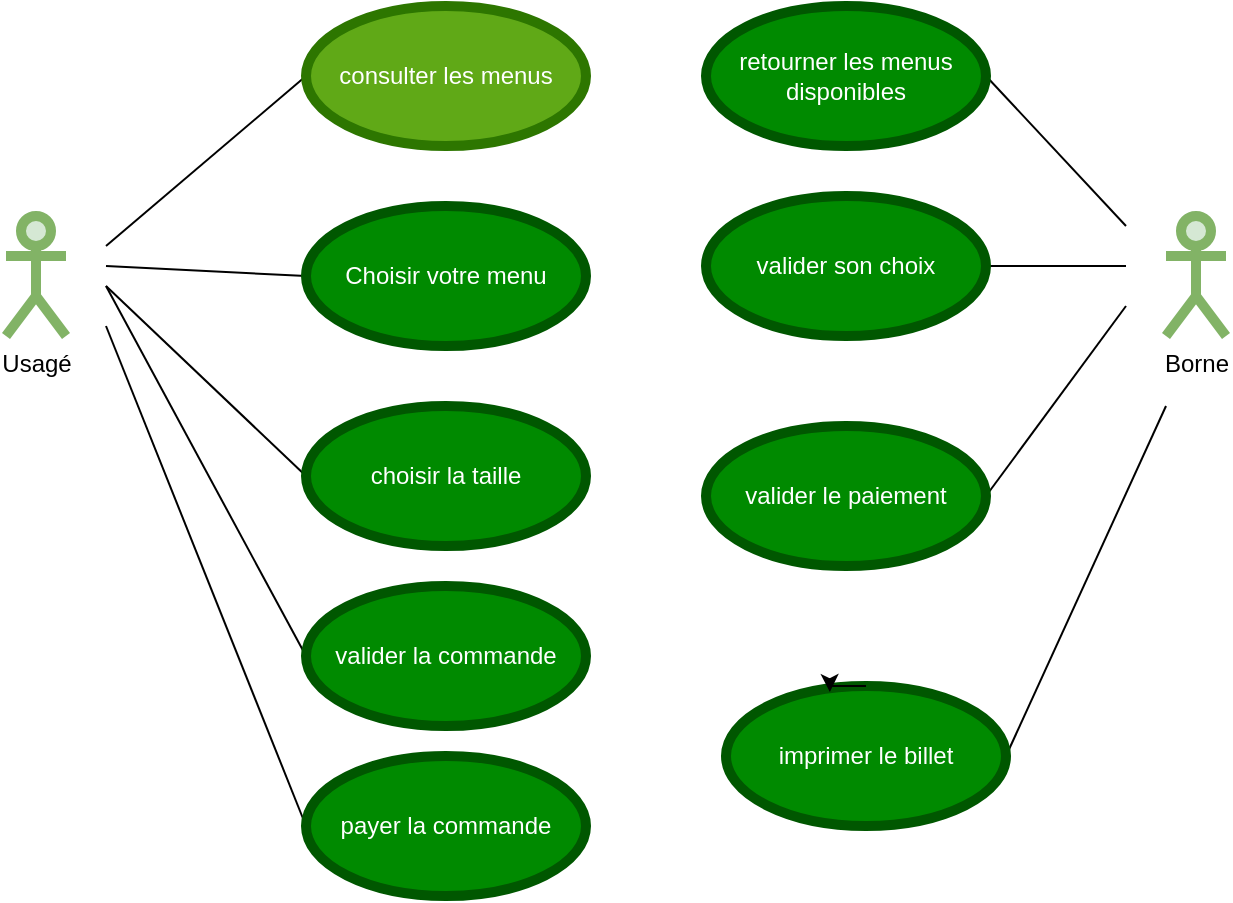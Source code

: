 <mxfile version="18.1.3" type="device" pages="3"><diagram id="qSWcqeyX1PY0JCkVZZES" name="Domain"><mxGraphModel dx="851" dy="548" grid="1" gridSize="10" guides="1" tooltips="1" connect="1" arrows="1" fold="1" page="1" pageScale="1" pageWidth="827" pageHeight="1169" math="0" shadow="0"><root><mxCell id="0"/><mxCell id="1" parent="0"/><mxCell id="cAbYgp_S6bJzklu1fC_D-1" value="Usagé" style="shape=umlActor;verticalLabelPosition=bottom;verticalAlign=top;html=1;fillColor=#d5e8d4;strokeColor=#82b366;strokeWidth=5;" parent="1" vertex="1"><mxGeometry x="140" y="245" width="30" height="60" as="geometry"/></mxCell><mxCell id="1ZliL8_NM9iQM7zesTma-1" style="rounded=0;orthogonalLoop=1;jettySize=auto;html=1;exitX=0;exitY=0.5;exitDx=0;exitDy=0;endArrow=none;endFill=0;strokeColor=#000000;" parent="1" source="cAbYgp_S6bJzklu1fC_D-4" edge="1"><mxGeometry relative="1" as="geometry"><mxPoint x="190" y="260" as="targetPoint"/></mxGeometry></mxCell><mxCell id="cAbYgp_S6bJzklu1fC_D-4" value="consulter les menus" style="ellipse;whiteSpace=wrap;html=1;fillColor=#60a917;strokeColor=#2D7600;strokeWidth=5;fontColor=#ffffff;" parent="1" vertex="1"><mxGeometry x="290" y="140" width="140" height="70" as="geometry"/></mxCell><mxCell id="1ZliL8_NM9iQM7zesTma-2" style="edgeStyle=none;rounded=0;orthogonalLoop=1;jettySize=auto;html=1;exitX=0;exitY=0.5;exitDx=0;exitDy=0;endArrow=none;endFill=0;strokeColor=#000000;" parent="1" source="cAbYgp_S6bJzklu1fC_D-5" edge="1"><mxGeometry relative="1" as="geometry"><mxPoint x="190" y="270" as="targetPoint"/></mxGeometry></mxCell><mxCell id="cAbYgp_S6bJzklu1fC_D-5" value="Choisir votre menu" style="ellipse;whiteSpace=wrap;html=1;fillColor=#008a00;strokeColor=#005700;strokeWidth=5;fontColor=#ffffff;" parent="1" vertex="1"><mxGeometry x="290" y="240" width="140" height="70" as="geometry"/></mxCell><mxCell id="1ZliL8_NM9iQM7zesTma-3" style="edgeStyle=none;rounded=0;orthogonalLoop=1;jettySize=auto;html=1;exitX=0;exitY=0.5;exitDx=0;exitDy=0;endArrow=none;endFill=0;strokeColor=#000000;" parent="1" source="cAbYgp_S6bJzklu1fC_D-6" edge="1"><mxGeometry relative="1" as="geometry"><mxPoint x="190" y="280" as="targetPoint"/></mxGeometry></mxCell><mxCell id="cAbYgp_S6bJzklu1fC_D-6" value="choisir la taille" style="ellipse;whiteSpace=wrap;html=1;fillColor=#008a00;strokeColor=#005700;strokeWidth=5;fontColor=#ffffff;" parent="1" vertex="1"><mxGeometry x="290" y="340" width="140" height="70" as="geometry"/></mxCell><mxCell id="cAbYgp_S6bJzklu1fC_D-9" value="Borne" style="shape=umlActor;verticalLabelPosition=bottom;verticalAlign=top;html=1;fillColor=#d5e8d4;strokeColor=#82b366;strokeWidth=5;" parent="1" vertex="1"><mxGeometry x="720" y="245" width="30" height="60" as="geometry"/></mxCell><mxCell id="1ZliL8_NM9iQM7zesTma-7" style="edgeStyle=none;rounded=0;orthogonalLoop=1;jettySize=auto;html=1;exitX=1;exitY=0.5;exitDx=0;exitDy=0;endArrow=none;endFill=0;strokeColor=#000000;" parent="1" source="cAbYgp_S6bJzklu1fC_D-11" edge="1"><mxGeometry relative="1" as="geometry"><mxPoint x="700" y="290" as="targetPoint"/></mxGeometry></mxCell><mxCell id="cAbYgp_S6bJzklu1fC_D-11" value="valider le paiement" style="ellipse;whiteSpace=wrap;html=1;fillColor=#008a00;strokeColor=#005700;strokeWidth=5;fontColor=#ffffff;" parent="1" vertex="1"><mxGeometry x="490" y="350" width="140" height="70" as="geometry"/></mxCell><mxCell id="1ZliL8_NM9iQM7zesTma-5" style="edgeStyle=none;rounded=0;orthogonalLoop=1;jettySize=auto;html=1;exitX=1;exitY=0.5;exitDx=0;exitDy=0;endArrow=none;endFill=0;strokeColor=#000000;" parent="1" source="cAbYgp_S6bJzklu1fC_D-12" edge="1"><mxGeometry relative="1" as="geometry"><mxPoint x="700" y="250" as="targetPoint"/></mxGeometry></mxCell><mxCell id="cAbYgp_S6bJzklu1fC_D-12" value="retourner les menus disponibles" style="ellipse;whiteSpace=wrap;html=1;fillColor=#008a00;strokeColor=#005700;strokeWidth=5;fontColor=#ffffff;" parent="1" vertex="1"><mxGeometry x="490" y="140" width="140" height="70" as="geometry"/></mxCell><mxCell id="1ZliL8_NM9iQM7zesTma-6" style="edgeStyle=none;rounded=0;orthogonalLoop=1;jettySize=auto;html=1;exitX=1;exitY=0.5;exitDx=0;exitDy=0;endArrow=none;endFill=0;strokeColor=#000000;" parent="1" source="cAbYgp_S6bJzklu1fC_D-13" edge="1"><mxGeometry relative="1" as="geometry"><mxPoint x="700" y="270" as="targetPoint"/></mxGeometry></mxCell><mxCell id="cAbYgp_S6bJzklu1fC_D-13" value="valider son choix" style="ellipse;whiteSpace=wrap;html=1;fillColor=#008a00;strokeColor=#005700;strokeWidth=5;fontColor=#ffffff;" parent="1" vertex="1"><mxGeometry x="490" y="235" width="140" height="70" as="geometry"/></mxCell><mxCell id="1ZliL8_NM9iQM7zesTma-10" style="edgeStyle=none;rounded=0;orthogonalLoop=1;jettySize=auto;html=1;exitX=0;exitY=0.5;exitDx=0;exitDy=0;endArrow=none;endFill=0;strokeColor=#000000;" parent="1" source="1ZliL8_NM9iQM7zesTma-9" edge="1"><mxGeometry relative="1" as="geometry"><mxPoint x="190" y="300" as="targetPoint"/></mxGeometry></mxCell><mxCell id="1ZliL8_NM9iQM7zesTma-9" value="payer la commande" style="ellipse;whiteSpace=wrap;html=1;fillColor=#008a00;strokeColor=#005700;strokeWidth=5;fontColor=#ffffff;" parent="1" vertex="1"><mxGeometry x="290" y="515" width="140" height="70" as="geometry"/></mxCell><mxCell id="stL0QrmqlzM0OySTMaIn-1" style="edgeStyle=none;rounded=0;orthogonalLoop=1;jettySize=auto;html=1;exitX=0;exitY=0.5;exitDx=0;exitDy=0;endArrow=none;endFill=0;strokeColor=#000000;" parent="1" source="stL0QrmqlzM0OySTMaIn-2" edge="1"><mxGeometry relative="1" as="geometry"><mxPoint x="190" y="280" as="targetPoint"/><mxPoint x="290" y="475" as="sourcePoint"/></mxGeometry></mxCell><mxCell id="stL0QrmqlzM0OySTMaIn-2" value="valider la commande" style="ellipse;whiteSpace=wrap;html=1;fillColor=#008a00;strokeColor=#005700;strokeWidth=5;fontColor=#ffffff;" parent="1" vertex="1"><mxGeometry x="290" y="430" width="140" height="70" as="geometry"/></mxCell><mxCell id="stL0QrmqlzM0OySTMaIn-3" style="edgeStyle=none;rounded=0;orthogonalLoop=1;jettySize=auto;html=1;exitX=1;exitY=0.5;exitDx=0;exitDy=0;endArrow=none;endFill=0;strokeColor=#000000;" parent="1" source="stL0QrmqlzM0OySTMaIn-4" edge="1"><mxGeometry relative="1" as="geometry"><mxPoint x="720" y="340" as="targetPoint"/><mxPoint x="660" y="515" as="sourcePoint"/></mxGeometry></mxCell><mxCell id="stL0QrmqlzM0OySTMaIn-4" value="imprimer le billet" style="ellipse;whiteSpace=wrap;html=1;fillColor=#008a00;strokeColor=#005700;strokeWidth=5;fontColor=#ffffff;" parent="1" vertex="1"><mxGeometry x="500" y="480" width="140" height="70" as="geometry"/></mxCell><mxCell id="stL0QrmqlzM0OySTMaIn-6" style="edgeStyle=orthogonalEdgeStyle;rounded=0;orthogonalLoop=1;jettySize=auto;html=1;exitX=0.5;exitY=0;exitDx=0;exitDy=0;entryX=0.371;entryY=0.043;entryDx=0;entryDy=0;entryPerimeter=0;" parent="1" source="stL0QrmqlzM0OySTMaIn-4" target="stL0QrmqlzM0OySTMaIn-4" edge="1"><mxGeometry relative="1" as="geometry"/></mxCell></root></mxGraphModel></diagram><diagram id="hyN9mnhk2iYmIXHClQbm" name="State Transitions"><mxGraphModel dx="851" dy="548" grid="1" gridSize="10" guides="1" tooltips="1" connect="1" arrows="1" fold="1" page="1" pageScale="1" pageWidth="827" pageHeight="1169" math="0" shadow="0"><root><mxCell id="Rbtr9FAE1frM3nGYylWH-0"/><mxCell id="Rbtr9FAE1frM3nGYylWH-1" parent="Rbtr9FAE1frM3nGYylWH-0"/><mxCell id="Rbtr9FAE1frM3nGYylWH-2" value="" style="ellipse;html=1;shape=startState;fillColor=#000000;strokeColor=#ff0000;" parent="Rbtr9FAE1frM3nGYylWH-1" vertex="1"><mxGeometry x="220" y="20" width="30" height="30" as="geometry"/></mxCell><mxCell id="Rbtr9FAE1frM3nGYylWH-3" value="DemanderListeSéances" style="edgeStyle=orthogonalEdgeStyle;html=1;verticalAlign=bottom;endArrow=classicThin;endSize=8;strokeColor=#000000;rounded=0;endFill=1;" parent="Rbtr9FAE1frM3nGYylWH-1" source="Rbtr9FAE1frM3nGYylWH-2" edge="1"><mxGeometry relative="1" as="geometry"><mxPoint x="235" y="130" as="targetPoint"/></mxGeometry></mxCell><mxCell id="Rbtr9FAE1frM3nGYylWH-27" style="edgeStyle=orthogonalEdgeStyle;rounded=0;orthogonalLoop=1;jettySize=auto;html=1;exitX=1;exitY=0.5;exitDx=0;exitDy=0;endArrow=classicThin;endFill=1;strokeColor=#000000;" parent="Rbtr9FAE1frM3nGYylWH-1" source="Rbtr9FAE1frM3nGYylWH-5" target="Rbtr9FAE1frM3nGYylWH-23" edge="1"><mxGeometry relative="1" as="geometry"/></mxCell><mxCell id="Tp6iFTM7f776iIURU576-0" style="edgeStyle=orthogonalEdgeStyle;rounded=0;orthogonalLoop=1;jettySize=auto;html=1;exitX=0.5;exitY=0;exitDx=0;exitDy=0;" edge="1" parent="Rbtr9FAE1frM3nGYylWH-1" source="Rbtr9FAE1frM3nGYylWH-5"><mxGeometry relative="1" as="geometry"><mxPoint x="235" y="100" as="targetPoint"/></mxGeometry></mxCell><mxCell id="Rbtr9FAE1frM3nGYylWH-5" value="Consultée" style="rounded=1;whiteSpace=wrap;html=1;arcSize=40;fontColor=#ffffff;fillColor=#60a917;strokeColor=#2D7600;" parent="Rbtr9FAE1frM3nGYylWH-1" vertex="1"><mxGeometry x="175" y="120" width="120" height="40" as="geometry"/></mxCell><mxCell id="Rbtr9FAE1frM3nGYylWH-6" value="" style="edgeStyle=orthogonalEdgeStyle;html=1;verticalAlign=bottom;endArrow=classicThin;endSize=8;strokeColor=#000000;rounded=0;endFill=1;" parent="Rbtr9FAE1frM3nGYylWH-1" source="Rbtr9FAE1frM3nGYylWH-5" edge="1"><mxGeometry relative="1" as="geometry"><mxPoint x="230" y="210" as="targetPoint"/></mxGeometry></mxCell><mxCell id="Rbtr9FAE1frM3nGYylWH-7" value="SélectionnerSéance" style="edgeLabel;html=1;align=center;verticalAlign=middle;resizable=0;points=[];" parent="Rbtr9FAE1frM3nGYylWH-6" vertex="1" connectable="0"><mxGeometry x="-0.3" y="2" relative="1" as="geometry"><mxPoint as="offset"/></mxGeometry></mxCell><mxCell id="Rbtr9FAE1frM3nGYylWH-26" style="edgeStyle=orthogonalEdgeStyle;rounded=0;orthogonalLoop=1;jettySize=auto;html=1;exitX=1;exitY=0.5;exitDx=0;exitDy=0;endArrow=classicThin;endFill=1;strokeColor=#000000;" parent="Rbtr9FAE1frM3nGYylWH-1" source="Rbtr9FAE1frM3nGYylWH-8" target="Rbtr9FAE1frM3nGYylWH-23" edge="1"><mxGeometry relative="1" as="geometry"/></mxCell><mxCell id="Rbtr9FAE1frM3nGYylWH-29" value="AnnulerCommande" style="edgeLabel;html=1;align=center;verticalAlign=middle;resizable=0;points=[];" parent="Rbtr9FAE1frM3nGYylWH-26" vertex="1" connectable="0"><mxGeometry x="-0.673" y="-2" relative="1" as="geometry"><mxPoint as="offset"/></mxGeometry></mxCell><mxCell id="Rbtr9FAE1frM3nGYylWH-8" value="Séance Sélectionnée" style="rounded=1;whiteSpace=wrap;html=1;arcSize=40;fontColor=#ffffff;fillColor=#60a917;strokeColor=#2D7600;" parent="Rbtr9FAE1frM3nGYylWH-1" vertex="1"><mxGeometry x="175" y="210" width="120" height="40" as="geometry"/></mxCell><mxCell id="Rbtr9FAE1frM3nGYylWH-17" value="Valider" style="edgeStyle=orthogonalEdgeStyle;rounded=0;orthogonalLoop=1;jettySize=auto;html=1;endArrow=classicThin;endFill=1;strokeColor=#000000;" parent="Rbtr9FAE1frM3nGYylWH-1" source="Rbtr9FAE1frM3nGYylWH-12" target="Rbtr9FAE1frM3nGYylWH-16" edge="1"><mxGeometry relative="1" as="geometry"/></mxCell><mxCell id="Rbtr9FAE1frM3nGYylWH-25" style="edgeStyle=orthogonalEdgeStyle;rounded=0;orthogonalLoop=1;jettySize=auto;html=1;exitX=1;exitY=0.5;exitDx=0;exitDy=0;endArrow=classicThin;endFill=1;strokeColor=#000000;entryX=0.5;entryY=0;entryDx=0;entryDy=0;" parent="Rbtr9FAE1frM3nGYylWH-1" source="Rbtr9FAE1frM3nGYylWH-12" target="Rbtr9FAE1frM3nGYylWH-23" edge="1"><mxGeometry relative="1" as="geometry"><mxPoint x="500" y="590" as="targetPoint"/></mxGeometry></mxCell><mxCell id="Rbtr9FAE1frM3nGYylWH-28" value="AnnulerCommande" style="edgeLabel;html=1;align=center;verticalAlign=middle;resizable=0;points=[];" parent="Rbtr9FAE1frM3nGYylWH-25" vertex="1" connectable="0"><mxGeometry x="-0.591" y="-1" relative="1" as="geometry"><mxPoint as="offset"/></mxGeometry></mxCell><mxCell id="Rbtr9FAE1frM3nGYylWH-12" value="Billet Sélectionné" style="rounded=1;whiteSpace=wrap;html=1;arcSize=40;fontColor=#ffffff;fillColor=#60a917;strokeColor=#2D7600;" parent="Rbtr9FAE1frM3nGYylWH-1" vertex="1"><mxGeometry x="175" y="350" width="120" height="40" as="geometry"/></mxCell><mxCell id="Rbtr9FAE1frM3nGYylWH-19" value="" style="edgeStyle=orthogonalEdgeStyle;rounded=0;orthogonalLoop=1;jettySize=auto;html=1;endArrow=classicThin;endFill=1;strokeColor=#000000;" parent="Rbtr9FAE1frM3nGYylWH-1" source="Rbtr9FAE1frM3nGYylWH-16" target="Rbtr9FAE1frM3nGYylWH-18" edge="1"><mxGeometry relative="1" as="geometry"/></mxCell><mxCell id="Rbtr9FAE1frM3nGYylWH-20" value="PayerCommande" style="edgeLabel;html=1;align=center;verticalAlign=middle;resizable=0;points=[];" parent="Rbtr9FAE1frM3nGYylWH-19" vertex="1" connectable="0"><mxGeometry x="-0.25" y="-1" relative="1" as="geometry"><mxPoint as="offset"/></mxGeometry></mxCell><mxCell id="Rbtr9FAE1frM3nGYylWH-24" value="AnnulerCommande" style="edgeStyle=orthogonalEdgeStyle;rounded=0;orthogonalLoop=1;jettySize=auto;html=1;exitX=1;exitY=0.5;exitDx=0;exitDy=0;endArrow=classicThin;endFill=1;strokeColor=#000000;" parent="Rbtr9FAE1frM3nGYylWH-1" source="Rbtr9FAE1frM3nGYylWH-16" target="Rbtr9FAE1frM3nGYylWH-23" edge="1"><mxGeometry x="-0.311" relative="1" as="geometry"><mxPoint as="offset"/></mxGeometry></mxCell><mxCell id="Rbtr9FAE1frM3nGYylWH-16" value="Validée" style="rounded=1;whiteSpace=wrap;html=1;arcSize=40;fontColor=#ffffff;fillColor=#60a917;strokeColor=#2D7600;" parent="Rbtr9FAE1frM3nGYylWH-1" vertex="1"><mxGeometry x="175" y="470" width="120" height="40" as="geometry"/></mxCell><mxCell id="fGHWEqzHFvjZ1_uL51X3-1" value="" style="edgeStyle=orthogonalEdgeStyle;rounded=0;orthogonalLoop=1;jettySize=auto;html=1;" parent="Rbtr9FAE1frM3nGYylWH-1" source="Rbtr9FAE1frM3nGYylWH-18" target="fGHWEqzHFvjZ1_uL51X3-0" edge="1"><mxGeometry relative="1" as="geometry"/></mxCell><mxCell id="fGHWEqzHFvjZ1_uL51X3-2" value="ImprimerBillet" style="edgeLabel;html=1;align=center;verticalAlign=middle;resizable=0;points=[];" parent="fGHWEqzHFvjZ1_uL51X3-1" vertex="1" connectable="0"><mxGeometry x="-0.35" y="-3" relative="1" as="geometry"><mxPoint as="offset"/></mxGeometry></mxCell><mxCell id="Rbtr9FAE1frM3nGYylWH-18" value="Payée" style="rounded=1;whiteSpace=wrap;html=1;arcSize=40;fontColor=#ffffff;fillColor=#60a917;strokeColor=#2D7600;" parent="Rbtr9FAE1frM3nGYylWH-1" vertex="1"><mxGeometry x="175" y="590" width="120" height="40" as="geometry"/></mxCell><mxCell id="Rbtr9FAE1frM3nGYylWH-23" value="" style="ellipse;html=1;shape=endState;fillColor=#000000;strokeColor=#ff0000;" parent="Rbtr9FAE1frM3nGYylWH-1" vertex="1"><mxGeometry x="480" y="595" width="30" height="30" as="geometry"/></mxCell><mxCell id="fGHWEqzHFvjZ1_uL51X3-3" style="edgeStyle=orthogonalEdgeStyle;rounded=0;orthogonalLoop=1;jettySize=auto;html=1;exitX=1;exitY=0.5;exitDx=0;exitDy=0;entryX=0.5;entryY=1;entryDx=0;entryDy=0;" parent="Rbtr9FAE1frM3nGYylWH-1" source="fGHWEqzHFvjZ1_uL51X3-0" target="Rbtr9FAE1frM3nGYylWH-23" edge="1"><mxGeometry relative="1" as="geometry"/></mxCell><mxCell id="fGHWEqzHFvjZ1_uL51X3-5" value="Terminer" style="edgeLabel;html=1;align=center;verticalAlign=middle;resizable=0;points=[];" parent="fGHWEqzHFvjZ1_uL51X3-3" vertex="1" connectable="0"><mxGeometry x="-0.272" y="1" relative="1" as="geometry"><mxPoint as="offset"/></mxGeometry></mxCell><mxCell id="fGHWEqzHFvjZ1_uL51X3-0" value="Imprimé" style="rounded=1;whiteSpace=wrap;html=1;arcSize=40;fontColor=#ffffff;fillColor=#60a917;strokeColor=#2D7600;" parent="Rbtr9FAE1frM3nGYylWH-1" vertex="1"><mxGeometry x="175" y="710" width="120" height="40" as="geometry"/></mxCell><mxCell id="fGHWEqzHFvjZ1_uL51X3-4" value="PayerCommande" style="edgeStyle=orthogonalEdgeStyle;rounded=0;orthogonalLoop=1;jettySize=auto;html=1;exitX=1;exitY=0.5;exitDx=0;exitDy=0;entryX=0.5;entryY=0;entryDx=0;entryDy=0;" parent="Rbtr9FAE1frM3nGYylWH-1" source="Rbtr9FAE1frM3nGYylWH-18" target="Rbtr9FAE1frM3nGYylWH-18" edge="1"><mxGeometry relative="1" as="geometry"><Array as="points"><mxPoint x="370" y="610"/><mxPoint x="370" y="570"/><mxPoint x="235" y="570"/></Array></mxGeometry></mxCell><mxCell id="Tp6iFTM7f776iIURU576-5" style="edgeStyle=orthogonalEdgeStyle;rounded=0;orthogonalLoop=1;jettySize=auto;html=1;exitX=0.5;exitY=1;exitDx=0;exitDy=0;entryX=0.5;entryY=0;entryDx=0;entryDy=0;" edge="1" parent="Rbtr9FAE1frM3nGYylWH-1" source="Tp6iFTM7f776iIURU576-1" target="Tp6iFTM7f776iIURU576-2"><mxGeometry relative="1" as="geometry"/></mxCell><mxCell id="Tp6iFTM7f776iIURU576-1" value="Choisir la taille" style="rounded=1;whiteSpace=wrap;html=1;fillColor=#60a917;fontColor=#ffffff;strokeColor=#2D7600;" vertex="1" parent="Rbtr9FAE1frM3nGYylWH-1"><mxGeometry x="175" y="260" width="120" height="30" as="geometry"/></mxCell><mxCell id="Tp6iFTM7f776iIURU576-6" style="edgeStyle=orthogonalEdgeStyle;rounded=0;orthogonalLoop=1;jettySize=auto;html=1;exitX=0.5;exitY=1;exitDx=0;exitDy=0;entryX=0.5;entryY=0;entryDx=0;entryDy=0;" edge="1" parent="Rbtr9FAE1frM3nGYylWH-1" source="Tp6iFTM7f776iIURU576-2" target="Rbtr9FAE1frM3nGYylWH-12"><mxGeometry relative="1" as="geometry"/></mxCell><mxCell id="Tp6iFTM7f776iIURU576-2" value="valider la commande" style="rounded=1;whiteSpace=wrap;html=1;" vertex="1" parent="Rbtr9FAE1frM3nGYylWH-1"><mxGeometry x="175" y="310" width="120" height="30" as="geometry"/></mxCell><mxCell id="Tp6iFTM7f776iIURU576-3" value="" style="endArrow=classic;html=1;rounded=0;exitX=0.5;exitY=1;exitDx=0;exitDy=0;entryX=0.5;entryY=0;entryDx=0;entryDy=0;" edge="1" parent="Rbtr9FAE1frM3nGYylWH-1" source="Rbtr9FAE1frM3nGYylWH-8" target="Tp6iFTM7f776iIURU576-1"><mxGeometry width="50" height="50" relative="1" as="geometry"><mxPoint x="390" y="310" as="sourcePoint"/><mxPoint x="440" y="260" as="targetPoint"/></mxGeometry></mxCell></root></mxGraphModel></diagram><diagram id="8zoywSWNw-x_w5I1zYci" name="Class Diagram"><mxGraphModel dx="851" dy="548" grid="1" gridSize="10" guides="1" tooltips="1" connect="1" arrows="1" fold="1" page="1" pageScale="1" pageWidth="827" pageHeight="1169" math="0" shadow="0"><root><mxCell id="DfB6PvP6KzGTaxmnqBhy-0"/><mxCell id="DfB6PvP6KzGTaxmnqBhy-1" parent="DfB6PvP6KzGTaxmnqBhy-0"/><mxCell id="sYF2WMH-LWW7s0FnEUFm-15" value="" style="edgeStyle=none;rounded=0;orthogonalLoop=1;jettySize=auto;html=1;endArrow=none;endFill=0;strokeColor=#000000;" parent="DfB6PvP6KzGTaxmnqBhy-1" source="sYF2WMH-LWW7s0FnEUFm-4" target="sYF2WMH-LWW7s0FnEUFm-10" edge="1"><mxGeometry relative="1" as="geometry"/></mxCell><mxCell id="sYF2WMH-LWW7s0FnEUFm-4" value="menu" style="swimlane;fontStyle=1;align=center;verticalAlign=top;childLayout=stackLayout;horizontal=1;startSize=26;horizontalStack=0;resizeParent=1;resizeParentMax=0;resizeLast=0;collapsible=1;marginBottom=0;rounded=1;strokeWidth=5;fillColor=#fff2cc;strokeColor=#d6b656;" parent="DfB6PvP6KzGTaxmnqBhy-1" vertex="1"><mxGeometry x="362.5" y="170" width="160" height="86" as="geometry"/></mxCell><mxCell id="sYF2WMH-LWW7s0FnEUFm-5" value="+ type menu_jus: string" style="text;strokeColor=none;fillColor=none;align=left;verticalAlign=top;spacingLeft=4;spacingRight=4;overflow=hidden;rotatable=0;points=[[0,0.5],[1,0.5]];portConstraint=eastwest;rounded=1;" parent="sYF2WMH-LWW7s0FnEUFm-4" vertex="1"><mxGeometry y="26" width="160" height="26" as="geometry"/></mxCell><mxCell id="sYF2WMH-LWW7s0FnEUFm-8" value="+ affiche: string" style="text;strokeColor=none;fillColor=none;align=left;verticalAlign=top;spacingLeft=4;spacingRight=4;overflow=hidden;rotatable=0;points=[[0,0.5],[1,0.5]];portConstraint=eastwest;rounded=1;" parent="sYF2WMH-LWW7s0FnEUFm-4" vertex="1"><mxGeometry y="52" width="160" height="26" as="geometry"/></mxCell><mxCell id="sYF2WMH-LWW7s0FnEUFm-6" value="" style="line;strokeWidth=1;fillColor=none;align=left;verticalAlign=middle;spacingTop=-1;spacingLeft=3;spacingRight=3;rotatable=0;labelPosition=right;points=[];portConstraint=eastwest;rounded=1;" parent="sYF2WMH-LWW7s0FnEUFm-4" vertex="1"><mxGeometry y="78" width="160" height="8" as="geometry"/></mxCell><mxCell id="sYF2WMH-LWW7s0FnEUFm-10" value="Borne" style="swimlane;fontStyle=1;align=center;verticalAlign=top;childLayout=stackLayout;horizontal=1;startSize=26;horizontalStack=0;resizeParent=1;resizeParentMax=0;resizeLast=0;collapsible=1;marginBottom=0;rounded=1;strokeWidth=5;fillColor=#ffe6cc;strokeColor=#d79b00;" parent="DfB6PvP6KzGTaxmnqBhy-1" vertex="1"><mxGeometry x="285" y="392" width="315" height="294" as="geometry"/></mxCell><mxCell id="sYF2WMH-LWW7s0FnEUFm-11" value="+ ListeSeance: Array&lt;menu_jus&gt;" style="text;strokeColor=none;fillColor=none;align=left;verticalAlign=top;spacingLeft=4;spacingRight=4;overflow=hidden;rotatable=0;points=[[0,0.5],[1,0.5]];portConstraint=eastwest;rounded=1;" parent="sYF2WMH-LWW7s0FnEUFm-10" vertex="1"><mxGeometry y="26" width="315" height="26" as="geometry"/></mxCell><mxCell id="sYF2WMH-LWW7s0FnEUFm-19" value="+ SeanceSelectionnee: menu_jus" style="text;strokeColor=none;fillColor=none;align=left;verticalAlign=top;spacingLeft=4;spacingRight=4;overflow=hidden;rotatable=0;points=[[0,0.5],[1,0.5]];portConstraint=eastwest;rounded=1;" parent="sYF2WMH-LWW7s0FnEUFm-10" vertex="1"><mxGeometry y="52" width="315" height="26" as="geometry"/></mxCell><mxCell id="sYF2WMH-LWW7s0FnEUFm-20" value="+ BilletsSelectionnes: Array&lt;Billet&gt;" style="text;strokeColor=none;fillColor=none;align=left;verticalAlign=top;spacingLeft=4;spacingRight=4;overflow=hidden;rotatable=0;points=[[0,0.5],[1,0.5]];portConstraint=eastwest;rounded=1;" parent="sYF2WMH-LWW7s0FnEUFm-10" vertex="1"><mxGeometry y="78" width="315" height="26" as="geometry"/></mxCell><mxCell id="sYF2WMH-LWW7s0FnEUFm-14" value="" style="line;strokeWidth=1;fillColor=none;align=left;verticalAlign=middle;spacingTop=-1;spacingLeft=3;spacingRight=3;rotatable=0;labelPosition=right;points=[];portConstraint=eastwest;rounded=1;" parent="sYF2WMH-LWW7s0FnEUFm-10" vertex="1"><mxGeometry y="104" width="315" height="8" as="geometry"/></mxCell><mxCell id="sYF2WMH-LWW7s0FnEUFm-16" value="+ ConsulterSéances(): Array&lt;menu_jus&gt;" style="text;strokeColor=none;fillColor=none;align=left;verticalAlign=top;spacingLeft=4;spacingRight=4;overflow=hidden;rotatable=0;points=[[0,0.5],[1,0.5]];portConstraint=eastwest;rounded=1;" parent="sYF2WMH-LWW7s0FnEUFm-10" vertex="1"><mxGeometry y="112" width="315" height="26" as="geometry"/></mxCell><mxCell id="sYF2WMH-LWW7s0FnEUFm-17" value="+ SelectionnerSéance(menu_jus, taille): boolean" style="text;strokeColor=none;fillColor=none;align=left;verticalAlign=top;spacingLeft=4;spacingRight=4;overflow=hidden;rotatable=0;points=[[0,0.5],[1,0.5]];portConstraint=eastwest;rounded=1;" parent="sYF2WMH-LWW7s0FnEUFm-10" vertex="1"><mxGeometry y="138" width="315" height="26" as="geometry"/></mxCell><mxCell id="sYF2WMH-LWW7s0FnEUFm-34" value="+ SelectionnerBillets(Array&lt;Billet&gt; billets): boolean" style="text;strokeColor=none;fillColor=none;align=left;verticalAlign=top;spacingLeft=4;spacingRight=4;overflow=hidden;rotatable=0;points=[[0,0.5],[1,0.5]];portConstraint=eastwest;rounded=1;" parent="sYF2WMH-LWW7s0FnEUFm-10" vertex="1"><mxGeometry y="164" width="315" height="26" as="geometry"/></mxCell><mxCell id="sYF2WMH-LWW7s0FnEUFm-18" value="+ Valider(): boolean" style="text;strokeColor=none;fillColor=none;align=left;verticalAlign=top;spacingLeft=4;spacingRight=4;overflow=hidden;rotatable=0;points=[[0,0.5],[1,0.5]];portConstraint=eastwest;rounded=1;" parent="sYF2WMH-LWW7s0FnEUFm-10" vertex="1"><mxGeometry y="190" width="315" height="26" as="geometry"/></mxCell><mxCell id="uIM1jU9kfVC_97oxxXco-2" value="+ AnnulerCommande(): void" style="text;strokeColor=none;fillColor=none;align=left;verticalAlign=top;spacingLeft=4;spacingRight=4;overflow=hidden;rotatable=0;points=[[0,0.5],[1,0.5]];portConstraint=eastwest;rounded=1;" parent="sYF2WMH-LWW7s0FnEUFm-10" vertex="1"><mxGeometry y="216" width="315" height="26" as="geometry"/></mxCell><mxCell id="uIM1jU9kfVC_97oxxXco-0" value="+ Payer(Number somme): (boolean, Number)" style="text;strokeColor=none;fillColor=none;align=left;verticalAlign=top;spacingLeft=4;spacingRight=4;overflow=hidden;rotatable=0;points=[[0,0.5],[1,0.5]];portConstraint=eastwest;rounded=1;" parent="sYF2WMH-LWW7s0FnEUFm-10" vertex="1"><mxGeometry y="242" width="315" height="26" as="geometry"/></mxCell><mxCell id="uIM1jU9kfVC_97oxxXco-1" value="+ Imprimer(boolean): boolean" style="text;strokeColor=none;fillColor=none;align=left;verticalAlign=top;spacingLeft=4;spacingRight=4;overflow=hidden;rotatable=0;points=[[0,0.5],[1,0.5]];portConstraint=eastwest;rounded=1;" parent="sYF2WMH-LWW7s0FnEUFm-10" vertex="1"><mxGeometry y="268" width="315" height="26" as="geometry"/></mxCell><mxCell id="sYF2WMH-LWW7s0FnEUFm-26" style="edgeStyle=none;rounded=0;orthogonalLoop=1;jettySize=auto;html=1;endArrow=none;endFill=0;strokeColor=#000000;" parent="DfB6PvP6KzGTaxmnqBhy-1" source="sYF2WMH-LWW7s0FnEUFm-21" target="sYF2WMH-LWW7s0FnEUFm-28" edge="1"><mxGeometry relative="1" as="geometry"/></mxCell><mxCell id="sYF2WMH-LWW7s0FnEUFm-21" value="TypeTaille" style="swimlane;fontStyle=1;align=center;verticalAlign=top;childLayout=stackLayout;horizontal=1;startSize=26;horizontalStack=0;resizeParent=1;resizeParentMax=0;resizeLast=0;collapsible=1;marginBottom=0;rounded=1;strokeWidth=5;fillColor=#fff2cc;strokeColor=#d6b656;" parent="DfB6PvP6KzGTaxmnqBhy-1" vertex="1"><mxGeometry x="20" y="331" width="160" height="112" as="geometry"/></mxCell><mxCell id="sYF2WMH-LWW7s0FnEUFm-22" value="+ Small" style="text;strokeColor=none;fillColor=none;align=left;verticalAlign=top;spacingLeft=4;spacingRight=4;overflow=hidden;rotatable=0;points=[[0,0.5],[1,0.5]];portConstraint=eastwest;rounded=1;" parent="sYF2WMH-LWW7s0FnEUFm-21" vertex="1"><mxGeometry y="26" width="160" height="26" as="geometry"/></mxCell><mxCell id="sYF2WMH-LWW7s0FnEUFm-23" value="+ Medium" style="text;strokeColor=none;fillColor=none;align=left;verticalAlign=top;spacingLeft=4;spacingRight=4;overflow=hidden;rotatable=0;points=[[0,0.5],[1,0.5]];portConstraint=eastwest;rounded=1;" parent="sYF2WMH-LWW7s0FnEUFm-21" vertex="1"><mxGeometry y="52" width="160" height="26" as="geometry"/></mxCell><mxCell id="sYF2WMH-LWW7s0FnEUFm-24" value="+ Large" style="text;strokeColor=none;fillColor=none;align=left;verticalAlign=top;spacingLeft=4;spacingRight=4;overflow=hidden;rotatable=0;points=[[0,0.5],[1,0.5]];portConstraint=eastwest;rounded=1;" parent="sYF2WMH-LWW7s0FnEUFm-21" vertex="1"><mxGeometry y="78" width="160" height="26" as="geometry"/></mxCell><mxCell id="sYF2WMH-LWW7s0FnEUFm-25" value="" style="line;strokeWidth=1;fillColor=none;align=left;verticalAlign=middle;spacingTop=-1;spacingLeft=3;spacingRight=3;rotatable=0;labelPosition=right;points=[];portConstraint=eastwest;rounded=1;" parent="sYF2WMH-LWW7s0FnEUFm-21" vertex="1"><mxGeometry y="104" width="160" height="8" as="geometry"/></mxCell><mxCell id="sYF2WMH-LWW7s0FnEUFm-33" style="edgeStyle=none;rounded=0;orthogonalLoop=1;jettySize=auto;html=1;exitX=0.994;exitY=0.161;exitDx=0;exitDy=0;endArrow=none;endFill=0;strokeColor=#000000;exitPerimeter=0;" parent="DfB6PvP6KzGTaxmnqBhy-1" source="sYF2WMH-LWW7s0FnEUFm-28" target="sYF2WMH-LWW7s0FnEUFm-10" edge="1"><mxGeometry relative="1" as="geometry"><mxPoint x="280" y="430" as="targetPoint"/></mxGeometry></mxCell><mxCell id="sYF2WMH-LWW7s0FnEUFm-28" value="Billet" style="swimlane;fontStyle=1;align=center;verticalAlign=top;childLayout=stackLayout;horizontal=1;startSize=26;horizontalStack=0;resizeParent=1;resizeParentMax=0;resizeLast=0;collapsible=1;marginBottom=0;rounded=1;strokeWidth=5;fillColor=#ffe6cc;strokeColor=#d79b00;" parent="DfB6PvP6KzGTaxmnqBhy-1" vertex="1"><mxGeometry x="20" y="525" width="160" height="60" as="geometry"/></mxCell><mxCell id="sYF2WMH-LWW7s0FnEUFm-29" value="+type typeTaille" style="text;strokeColor=none;fillColor=none;align=left;verticalAlign=top;spacingLeft=4;spacingRight=4;overflow=hidden;rotatable=0;points=[[0,0.5],[1,0.5]];portConstraint=eastwest;rounded=1;" parent="sYF2WMH-LWW7s0FnEUFm-28" vertex="1"><mxGeometry y="26" width="160" height="26" as="geometry"/></mxCell><mxCell id="sYF2WMH-LWW7s0FnEUFm-32" value="" style="line;strokeWidth=1;fillColor=none;align=left;verticalAlign=middle;spacingTop=-1;spacingLeft=3;spacingRight=3;rotatable=0;labelPosition=right;points=[];portConstraint=eastwest;rounded=1;" parent="sYF2WMH-LWW7s0FnEUFm-28" vertex="1"><mxGeometry y="52" width="160" height="8" as="geometry"/></mxCell></root></mxGraphModel></diagram></mxfile>